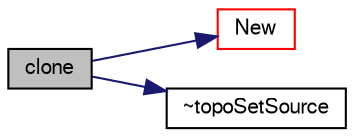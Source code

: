 digraph "clone"
{
  bgcolor="transparent";
  edge [fontname="FreeSans",fontsize="10",labelfontname="FreeSans",labelfontsize="10"];
  node [fontname="FreeSans",fontsize="10",shape=record];
  rankdir="LR";
  Node128 [label="clone",height=0.2,width=0.4,color="black", fillcolor="grey75", style="filled", fontcolor="black"];
  Node128 -> Node129 [color="midnightblue",fontsize="10",style="solid",fontname="FreeSans"];
  Node129 [label="New",height=0.2,width=0.4,color="red",URL="$a25466.html#ac8551e9595c7e41ae6148ee4d893c105",tooltip="Return a reference to the selected topoSetSource. "];
  Node128 -> Node177 [color="midnightblue",fontsize="10",style="solid",fontname="FreeSans"];
  Node177 [label="~topoSetSource",height=0.2,width=0.4,color="black",URL="$a25466.html#ab314a7854e9a5c6cf3e289978ff59856",tooltip="Destructor. "];
}
